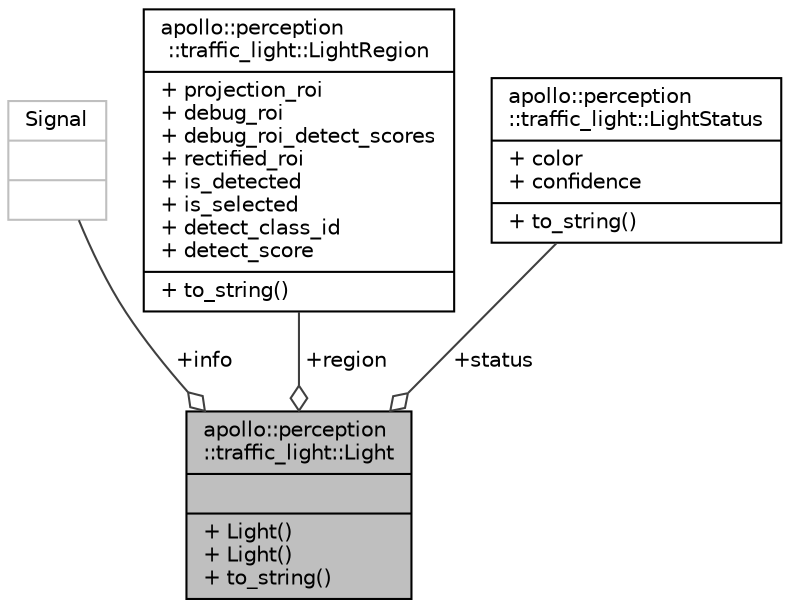 digraph "apollo::perception::traffic_light::Light"
{
  edge [fontname="Helvetica",fontsize="10",labelfontname="Helvetica",labelfontsize="10"];
  node [fontname="Helvetica",fontsize="10",shape=record];
  Node1 [label="{apollo::perception\l::traffic_light::Light\n||+ Light()\l+ Light()\l+ to_string()\l}",height=0.2,width=0.4,color="black", fillcolor="grey75", style="filled" fontcolor="black"];
  Node2 -> Node1 [color="grey25",fontsize="10",style="solid",label=" +info" ,arrowhead="odiamond",fontname="Helvetica"];
  Node2 [label="{Signal\n||}",height=0.2,width=0.4,color="grey75", fillcolor="white", style="filled"];
  Node3 -> Node1 [color="grey25",fontsize="10",style="solid",label=" +region" ,arrowhead="odiamond",fontname="Helvetica"];
  Node3 [label="{apollo::perception\l::traffic_light::LightRegion\n|+ projection_roi\l+ debug_roi\l+ debug_roi_detect_scores\l+ rectified_roi\l+ is_detected\l+ is_selected\l+ detect_class_id\l+ detect_score\l|+ to_string()\l}",height=0.2,width=0.4,color="black", fillcolor="white", style="filled",URL="$structapollo_1_1perception_1_1traffic__light_1_1LightRegion.html"];
  Node4 -> Node1 [color="grey25",fontsize="10",style="solid",label=" +status" ,arrowhead="odiamond",fontname="Helvetica"];
  Node4 [label="{apollo::perception\l::traffic_light::LightStatus\n|+ color\l+ confidence\l|+ to_string()\l}",height=0.2,width=0.4,color="black", fillcolor="white", style="filled",URL="$structapollo_1_1perception_1_1traffic__light_1_1LightStatus.html"];
}
